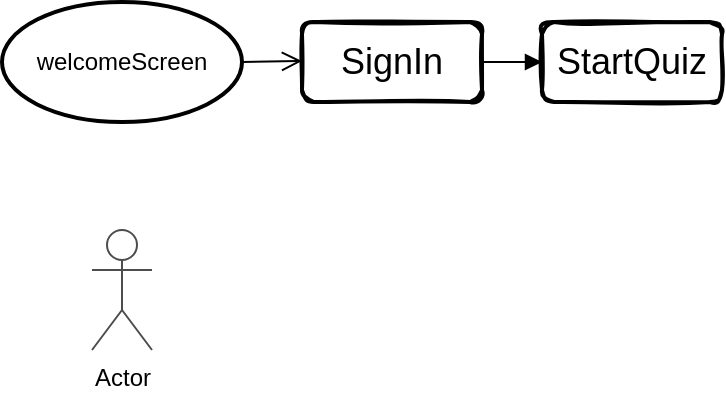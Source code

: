 <mxfile>
    <diagram id="2eM65PjjK3djIDM9pIGQ" name="Page-1">
        <mxGraphModel dx="820" dy="459" grid="1" gridSize="10" guides="1" tooltips="1" connect="1" arrows="1" fold="1" page="1" pageScale="1" pageWidth="1169" pageHeight="827" background="#ffffff" math="0" shadow="0">
            <root>
                <mxCell id="0"/>
                <mxCell id="1" parent="0"/>
                <mxCell id="2" value="welcomeScreen" style="strokeWidth=2;html=1;shape=mxgraph.flowchart.start_1;whiteSpace=wrap;" vertex="1" parent="1">
                    <mxGeometry x="20" y="240" width="120" height="60" as="geometry"/>
                </mxCell>
                <mxCell id="3" value="Actor" style="shape=umlActor;verticalLabelPosition=bottom;verticalAlign=top;html=1;strokeColor=#4D4D4D;" vertex="1" parent="1">
                    <mxGeometry x="65" y="354" width="30" height="60" as="geometry"/>
                </mxCell>
                <mxCell id="4" value="&lt;font style=&quot;font-size: 18px&quot;&gt;SignIn&lt;/font&gt;" style="rounded=1;whiteSpace=wrap;html=1;strokeWidth=2;fillWeight=4;hachureGap=8;hachureAngle=45;sketch=1;" vertex="1" parent="1">
                    <mxGeometry x="170" y="250" width="90" height="40" as="geometry"/>
                </mxCell>
                <mxCell id="5" value="" style="endArrow=open;startArrow=none;endFill=0;startFill=0;endSize=8;html=1;verticalAlign=bottom;labelBackgroundColor=none;strokeWidth=1;exitX=1;exitY=0.5;exitDx=0;exitDy=0;exitPerimeter=0;strokeColor=#000000;" edge="1" parent="1" source="2">
                    <mxGeometry width="160" relative="1" as="geometry">
                        <mxPoint x="10" y="269.5" as="sourcePoint"/>
                        <mxPoint x="170" y="269.5" as="targetPoint"/>
                    </mxGeometry>
                </mxCell>
                <mxCell id="6" value="&lt;span style=&quot;font-size: 18px&quot;&gt;StartQuiz&lt;/span&gt;" style="rounded=1;whiteSpace=wrap;html=1;strokeWidth=2;fillWeight=4;hachureGap=8;hachureAngle=45;sketch=1;" vertex="1" parent="1">
                    <mxGeometry x="290" y="250" width="90" height="40" as="geometry"/>
                </mxCell>
                <mxCell id="9" value="" style="html=1;verticalAlign=bottom;labelBackgroundColor=none;endArrow=block;endFill=1;strokeColor=#000000;" edge="1" parent="1">
                    <mxGeometry width="160" relative="1" as="geometry">
                        <mxPoint x="260" y="270" as="sourcePoint"/>
                        <mxPoint x="290" y="270" as="targetPoint"/>
                    </mxGeometry>
                </mxCell>
            </root>
        </mxGraphModel>
    </diagram>
</mxfile>